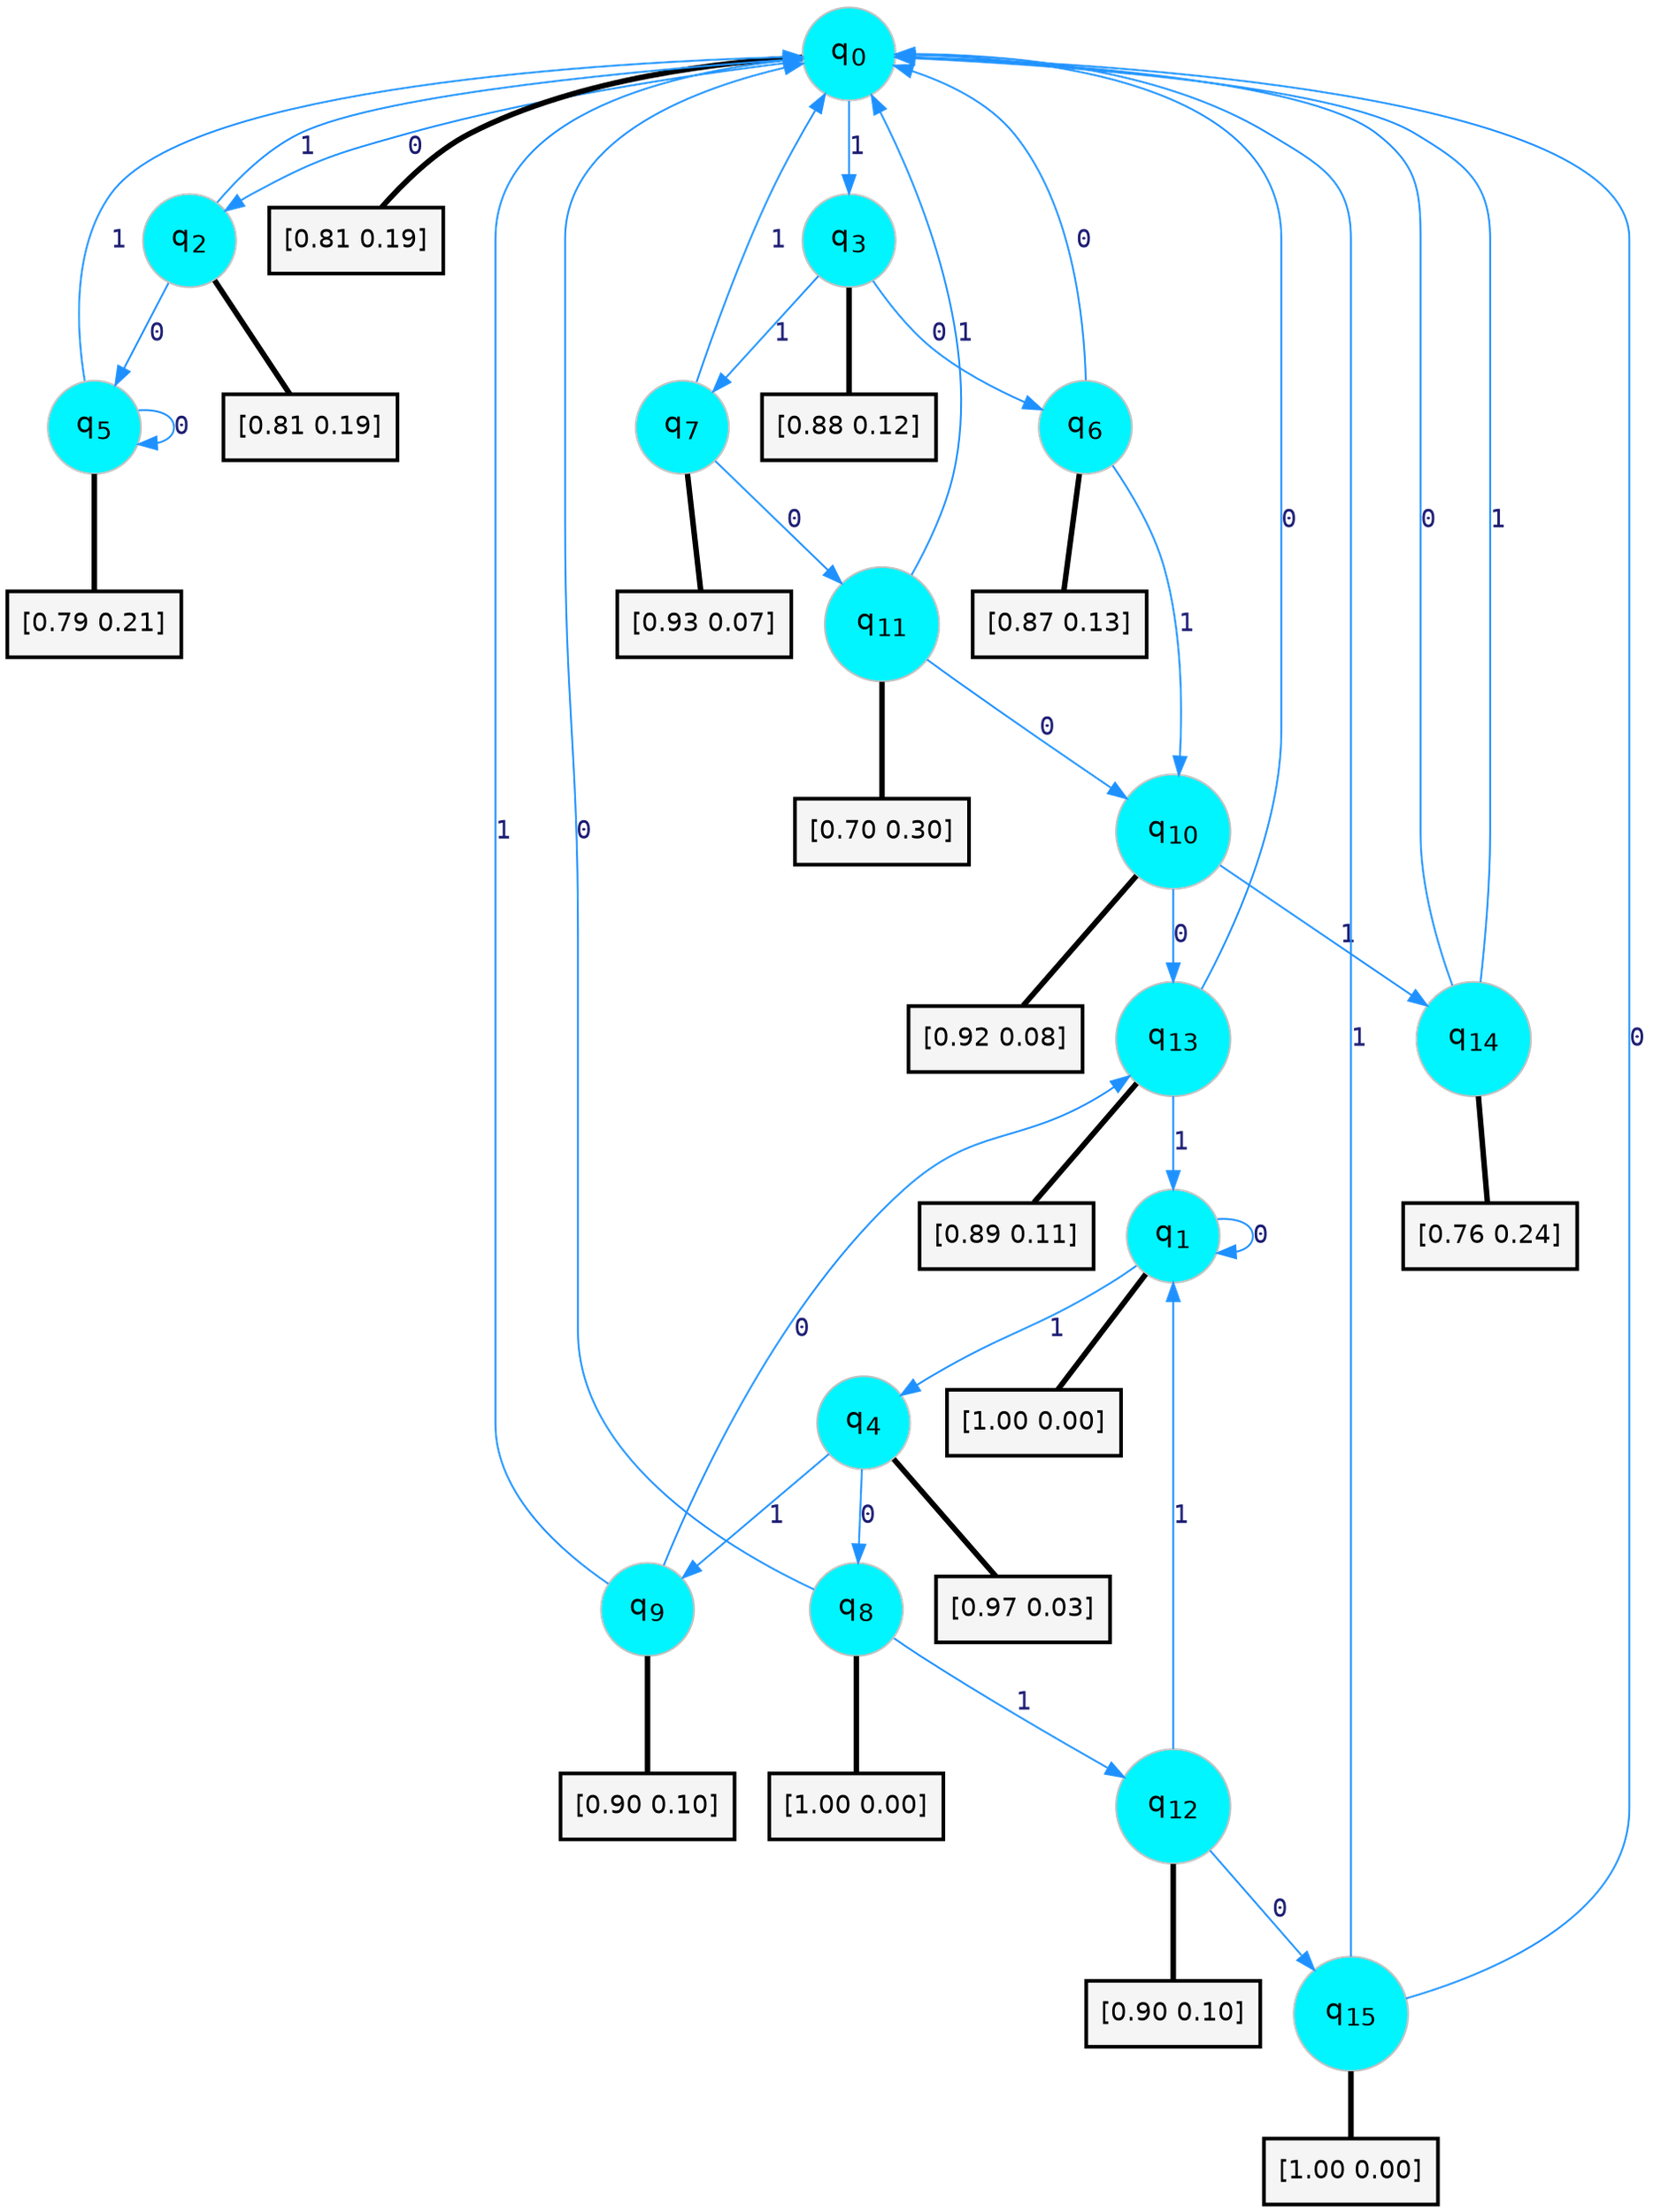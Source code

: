 digraph G {
graph [
bgcolor=transparent, dpi=300, rankdir=TD, size="40,25"];
node [
color=gray, fillcolor=turquoise1, fontcolor=black, fontname=Helvetica, fontsize=16, fontweight=bold, shape=circle, style=filled];
edge [
arrowsize=1, color=dodgerblue1, fontcolor=midnightblue, fontname=courier, fontweight=bold, penwidth=1, style=solid, weight=20];
0[label=<q<SUB>0</SUB>>];
1[label=<q<SUB>1</SUB>>];
2[label=<q<SUB>2</SUB>>];
3[label=<q<SUB>3</SUB>>];
4[label=<q<SUB>4</SUB>>];
5[label=<q<SUB>5</SUB>>];
6[label=<q<SUB>6</SUB>>];
7[label=<q<SUB>7</SUB>>];
8[label=<q<SUB>8</SUB>>];
9[label=<q<SUB>9</SUB>>];
10[label=<q<SUB>10</SUB>>];
11[label=<q<SUB>11</SUB>>];
12[label=<q<SUB>12</SUB>>];
13[label=<q<SUB>13</SUB>>];
14[label=<q<SUB>14</SUB>>];
15[label=<q<SUB>15</SUB>>];
16[label="[0.81 0.19]", shape=box,fontcolor=black, fontname=Helvetica, fontsize=14, penwidth=2, fillcolor=whitesmoke,color=black];
17[label="[1.00 0.00]", shape=box,fontcolor=black, fontname=Helvetica, fontsize=14, penwidth=2, fillcolor=whitesmoke,color=black];
18[label="[0.81 0.19]", shape=box,fontcolor=black, fontname=Helvetica, fontsize=14, penwidth=2, fillcolor=whitesmoke,color=black];
19[label="[0.88 0.12]", shape=box,fontcolor=black, fontname=Helvetica, fontsize=14, penwidth=2, fillcolor=whitesmoke,color=black];
20[label="[0.97 0.03]", shape=box,fontcolor=black, fontname=Helvetica, fontsize=14, penwidth=2, fillcolor=whitesmoke,color=black];
21[label="[0.79 0.21]", shape=box,fontcolor=black, fontname=Helvetica, fontsize=14, penwidth=2, fillcolor=whitesmoke,color=black];
22[label="[0.87 0.13]", shape=box,fontcolor=black, fontname=Helvetica, fontsize=14, penwidth=2, fillcolor=whitesmoke,color=black];
23[label="[0.93 0.07]", shape=box,fontcolor=black, fontname=Helvetica, fontsize=14, penwidth=2, fillcolor=whitesmoke,color=black];
24[label="[1.00 0.00]", shape=box,fontcolor=black, fontname=Helvetica, fontsize=14, penwidth=2, fillcolor=whitesmoke,color=black];
25[label="[0.90 0.10]", shape=box,fontcolor=black, fontname=Helvetica, fontsize=14, penwidth=2, fillcolor=whitesmoke,color=black];
26[label="[0.92 0.08]", shape=box,fontcolor=black, fontname=Helvetica, fontsize=14, penwidth=2, fillcolor=whitesmoke,color=black];
27[label="[0.70 0.30]", shape=box,fontcolor=black, fontname=Helvetica, fontsize=14, penwidth=2, fillcolor=whitesmoke,color=black];
28[label="[0.90 0.10]", shape=box,fontcolor=black, fontname=Helvetica, fontsize=14, penwidth=2, fillcolor=whitesmoke,color=black];
29[label="[0.89 0.11]", shape=box,fontcolor=black, fontname=Helvetica, fontsize=14, penwidth=2, fillcolor=whitesmoke,color=black];
30[label="[0.76 0.24]", shape=box,fontcolor=black, fontname=Helvetica, fontsize=14, penwidth=2, fillcolor=whitesmoke,color=black];
31[label="[1.00 0.00]", shape=box,fontcolor=black, fontname=Helvetica, fontsize=14, penwidth=2, fillcolor=whitesmoke,color=black];
0->2 [label=0];
0->3 [label=1];
0->16 [arrowhead=none, penwidth=3,color=black];
1->1 [label=0];
1->4 [label=1];
1->17 [arrowhead=none, penwidth=3,color=black];
2->5 [label=0];
2->0 [label=1];
2->18 [arrowhead=none, penwidth=3,color=black];
3->6 [label=0];
3->7 [label=1];
3->19 [arrowhead=none, penwidth=3,color=black];
4->8 [label=0];
4->9 [label=1];
4->20 [arrowhead=none, penwidth=3,color=black];
5->5 [label=0];
5->0 [label=1];
5->21 [arrowhead=none, penwidth=3,color=black];
6->0 [label=0];
6->10 [label=1];
6->22 [arrowhead=none, penwidth=3,color=black];
7->11 [label=0];
7->0 [label=1];
7->23 [arrowhead=none, penwidth=3,color=black];
8->0 [label=0];
8->12 [label=1];
8->24 [arrowhead=none, penwidth=3,color=black];
9->13 [label=0];
9->0 [label=1];
9->25 [arrowhead=none, penwidth=3,color=black];
10->13 [label=0];
10->14 [label=1];
10->26 [arrowhead=none, penwidth=3,color=black];
11->10 [label=0];
11->0 [label=1];
11->27 [arrowhead=none, penwidth=3,color=black];
12->15 [label=0];
12->1 [label=1];
12->28 [arrowhead=none, penwidth=3,color=black];
13->0 [label=0];
13->1 [label=1];
13->29 [arrowhead=none, penwidth=3,color=black];
14->0 [label=0];
14->0 [label=1];
14->30 [arrowhead=none, penwidth=3,color=black];
15->0 [label=0];
15->0 [label=1];
15->31 [arrowhead=none, penwidth=3,color=black];
}

